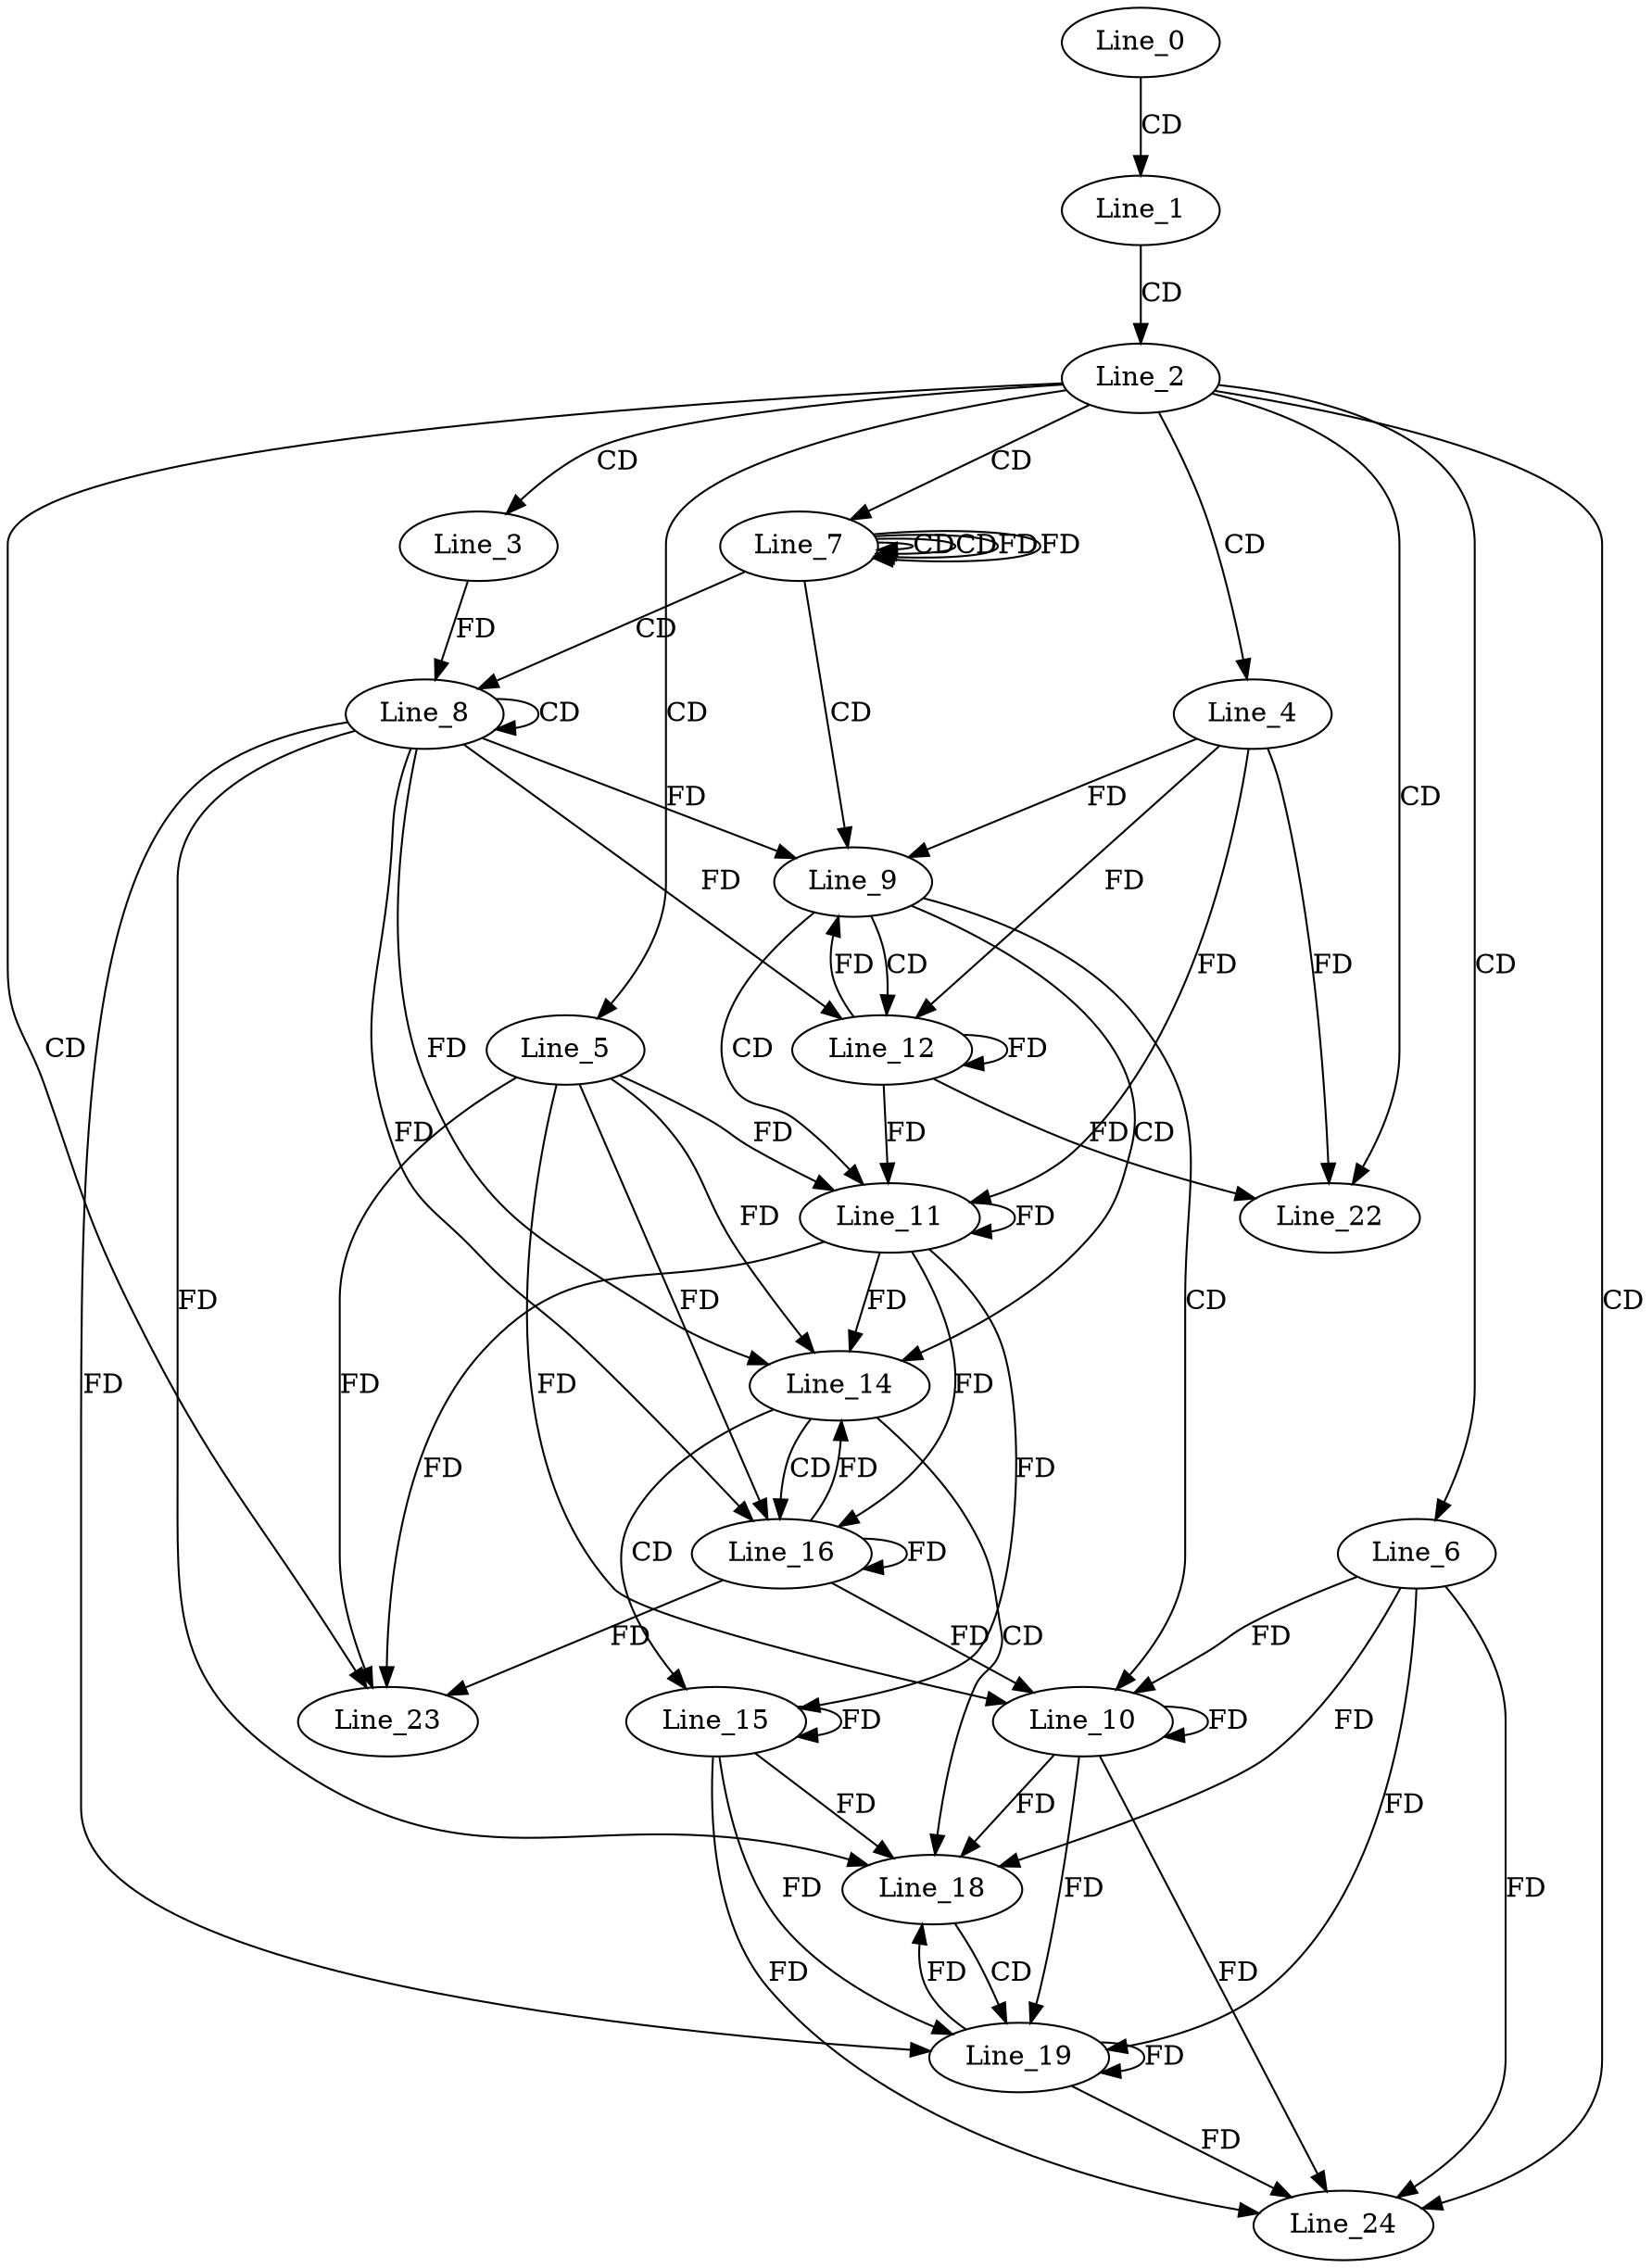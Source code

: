 digraph G {
  Line_0;
  Line_1;
  Line_2;
  Line_3;
  Line_4;
  Line_5;
  Line_6;
  Line_7;
  Line_7;
  Line_7;
  Line_8;
  Line_8;
  Line_9;
  Line_10;
  Line_11;
  Line_12;
  Line_14;
  Line_15;
  Line_16;
  Line_18;
  Line_19;
  Line_22;
  Line_23;
  Line_24;
  Line_0 -> Line_1 [ label="CD" ];
  Line_1 -> Line_2 [ label="CD" ];
  Line_2 -> Line_3 [ label="CD" ];
  Line_2 -> Line_4 [ label="CD" ];
  Line_2 -> Line_5 [ label="CD" ];
  Line_2 -> Line_6 [ label="CD" ];
  Line_2 -> Line_7 [ label="CD" ];
  Line_7 -> Line_7 [ label="CD" ];
  Line_7 -> Line_7 [ label="CD" ];
  Line_7 -> Line_7 [ label="FD" ];
  Line_7 -> Line_8 [ label="CD" ];
  Line_8 -> Line_8 [ label="CD" ];
  Line_3 -> Line_8 [ label="FD" ];
  Line_7 -> Line_9 [ label="CD" ];
  Line_8 -> Line_9 [ label="FD" ];
  Line_4 -> Line_9 [ label="FD" ];
  Line_9 -> Line_10 [ label="CD" ];
  Line_10 -> Line_10 [ label="FD" ];
  Line_6 -> Line_10 [ label="FD" ];
  Line_5 -> Line_10 [ label="FD" ];
  Line_9 -> Line_11 [ label="CD" ];
  Line_11 -> Line_11 [ label="FD" ];
  Line_5 -> Line_11 [ label="FD" ];
  Line_4 -> Line_11 [ label="FD" ];
  Line_9 -> Line_12 [ label="CD" ];
  Line_12 -> Line_12 [ label="FD" ];
  Line_4 -> Line_12 [ label="FD" ];
  Line_8 -> Line_12 [ label="FD" ];
  Line_9 -> Line_14 [ label="CD" ];
  Line_8 -> Line_14 [ label="FD" ];
  Line_11 -> Line_14 [ label="FD" ];
  Line_5 -> Line_14 [ label="FD" ];
  Line_14 -> Line_15 [ label="CD" ];
  Line_15 -> Line_15 [ label="FD" ];
  Line_11 -> Line_15 [ label="FD" ];
  Line_14 -> Line_16 [ label="CD" ];
  Line_11 -> Line_16 [ label="FD" ];
  Line_16 -> Line_16 [ label="FD" ];
  Line_5 -> Line_16 [ label="FD" ];
  Line_8 -> Line_16 [ label="FD" ];
  Line_14 -> Line_18 [ label="CD" ];
  Line_8 -> Line_18 [ label="FD" ];
  Line_10 -> Line_18 [ label="FD" ];
  Line_15 -> Line_18 [ label="FD" ];
  Line_6 -> Line_18 [ label="FD" ];
  Line_18 -> Line_19 [ label="CD" ];
  Line_10 -> Line_19 [ label="FD" ];
  Line_15 -> Line_19 [ label="FD" ];
  Line_19 -> Line_19 [ label="FD" ];
  Line_6 -> Line_19 [ label="FD" ];
  Line_8 -> Line_19 [ label="FD" ];
  Line_2 -> Line_22 [ label="CD" ];
  Line_12 -> Line_22 [ label="FD" ];
  Line_4 -> Line_22 [ label="FD" ];
  Line_2 -> Line_23 [ label="CD" ];
  Line_11 -> Line_23 [ label="FD" ];
  Line_16 -> Line_23 [ label="FD" ];
  Line_5 -> Line_23 [ label="FD" ];
  Line_2 -> Line_24 [ label="CD" ];
  Line_10 -> Line_24 [ label="FD" ];
  Line_15 -> Line_24 [ label="FD" ];
  Line_19 -> Line_24 [ label="FD" ];
  Line_6 -> Line_24 [ label="FD" ];
  Line_7 -> Line_7 [ label="FD" ];
  Line_12 -> Line_9 [ label="FD" ];
  Line_16 -> Line_10 [ label="FD" ];
  Line_12 -> Line_11 [ label="FD" ];
  Line_16 -> Line_14 [ label="FD" ];
  Line_19 -> Line_18 [ label="FD" ];
}
